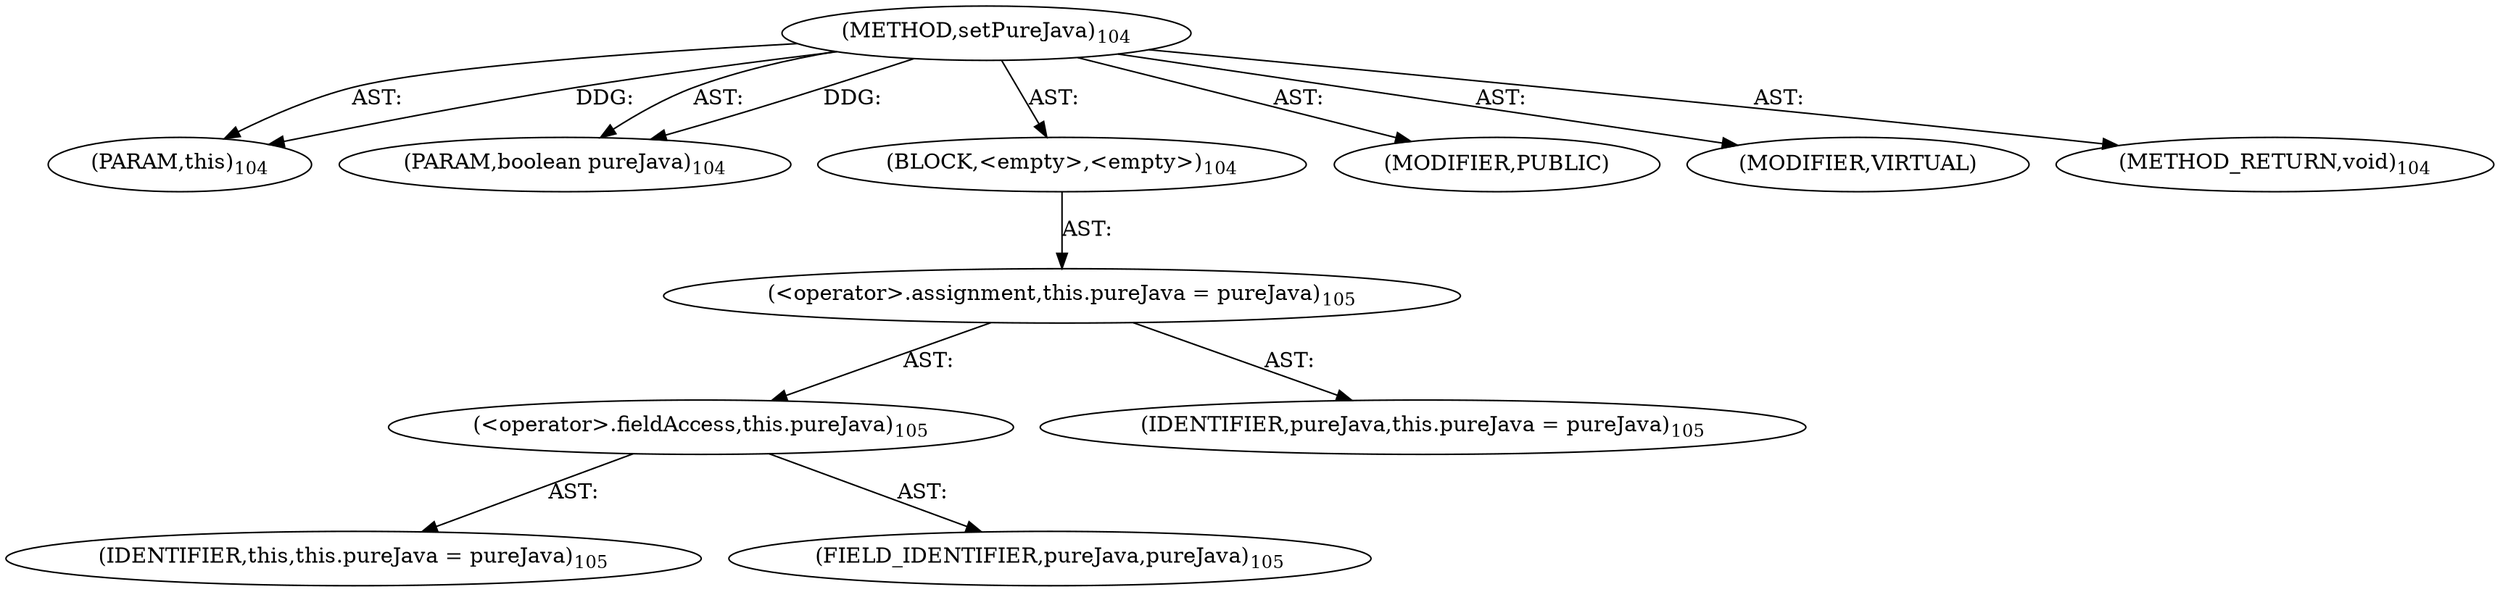 digraph "setPureJava" {  
"111669149698" [label = <(METHOD,setPureJava)<SUB>104</SUB>> ]
"115964116993" [label = <(PARAM,this)<SUB>104</SUB>> ]
"115964116998" [label = <(PARAM,boolean pureJava)<SUB>104</SUB>> ]
"25769803778" [label = <(BLOCK,&lt;empty&gt;,&lt;empty&gt;)<SUB>104</SUB>> ]
"30064771079" [label = <(&lt;operator&gt;.assignment,this.pureJava = pureJava)<SUB>105</SUB>> ]
"30064771080" [label = <(&lt;operator&gt;.fieldAccess,this.pureJava)<SUB>105</SUB>> ]
"68719476737" [label = <(IDENTIFIER,this,this.pureJava = pureJava)<SUB>105</SUB>> ]
"55834574851" [label = <(FIELD_IDENTIFIER,pureJava,pureJava)<SUB>105</SUB>> ]
"68719476744" [label = <(IDENTIFIER,pureJava,this.pureJava = pureJava)<SUB>105</SUB>> ]
"133143986180" [label = <(MODIFIER,PUBLIC)> ]
"133143986181" [label = <(MODIFIER,VIRTUAL)> ]
"128849018882" [label = <(METHOD_RETURN,void)<SUB>104</SUB>> ]
  "111669149698" -> "115964116993"  [ label = "AST: "] 
  "111669149698" -> "115964116998"  [ label = "AST: "] 
  "111669149698" -> "25769803778"  [ label = "AST: "] 
  "111669149698" -> "133143986180"  [ label = "AST: "] 
  "111669149698" -> "133143986181"  [ label = "AST: "] 
  "111669149698" -> "128849018882"  [ label = "AST: "] 
  "25769803778" -> "30064771079"  [ label = "AST: "] 
  "30064771079" -> "30064771080"  [ label = "AST: "] 
  "30064771079" -> "68719476744"  [ label = "AST: "] 
  "30064771080" -> "68719476737"  [ label = "AST: "] 
  "30064771080" -> "55834574851"  [ label = "AST: "] 
  "111669149698" -> "115964116993"  [ label = "DDG: "] 
  "111669149698" -> "115964116998"  [ label = "DDG: "] 
}
